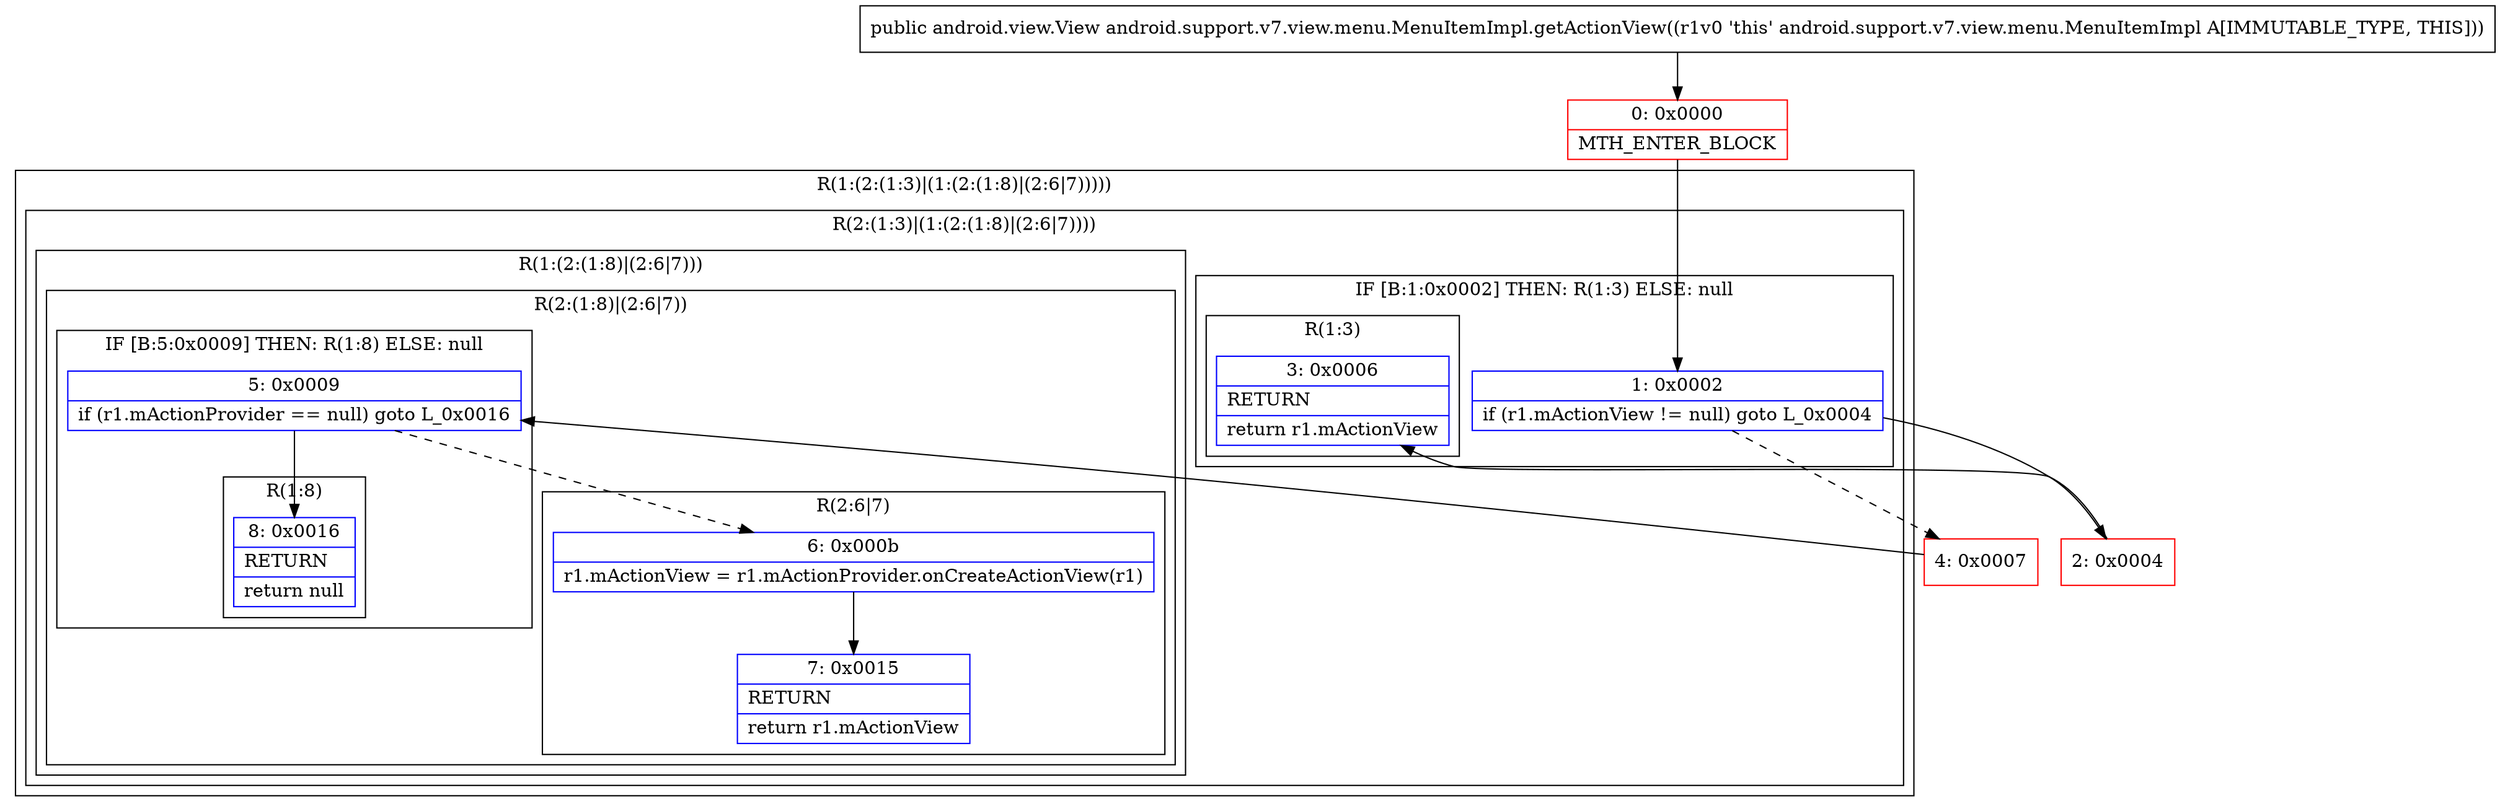 digraph "CFG forandroid.support.v7.view.menu.MenuItemImpl.getActionView()Landroid\/view\/View;" {
subgraph cluster_Region_180850966 {
label = "R(1:(2:(1:3)|(1:(2:(1:8)|(2:6|7)))))";
node [shape=record,color=blue];
subgraph cluster_Region_825553054 {
label = "R(2:(1:3)|(1:(2:(1:8)|(2:6|7))))";
node [shape=record,color=blue];
subgraph cluster_IfRegion_1744443104 {
label = "IF [B:1:0x0002] THEN: R(1:3) ELSE: null";
node [shape=record,color=blue];
Node_1 [shape=record,label="{1\:\ 0x0002|if (r1.mActionView != null) goto L_0x0004\l}"];
subgraph cluster_Region_951155953 {
label = "R(1:3)";
node [shape=record,color=blue];
Node_3 [shape=record,label="{3\:\ 0x0006|RETURN\l|return r1.mActionView\l}"];
}
}
subgraph cluster_Region_239601104 {
label = "R(1:(2:(1:8)|(2:6|7)))";
node [shape=record,color=blue];
subgraph cluster_Region_409908359 {
label = "R(2:(1:8)|(2:6|7))";
node [shape=record,color=blue];
subgraph cluster_IfRegion_789904508 {
label = "IF [B:5:0x0009] THEN: R(1:8) ELSE: null";
node [shape=record,color=blue];
Node_5 [shape=record,label="{5\:\ 0x0009|if (r1.mActionProvider == null) goto L_0x0016\l}"];
subgraph cluster_Region_477186971 {
label = "R(1:8)";
node [shape=record,color=blue];
Node_8 [shape=record,label="{8\:\ 0x0016|RETURN\l|return null\l}"];
}
}
subgraph cluster_Region_1381612352 {
label = "R(2:6|7)";
node [shape=record,color=blue];
Node_6 [shape=record,label="{6\:\ 0x000b|r1.mActionView = r1.mActionProvider.onCreateActionView(r1)\l}"];
Node_7 [shape=record,label="{7\:\ 0x0015|RETURN\l|return r1.mActionView\l}"];
}
}
}
}
}
Node_0 [shape=record,color=red,label="{0\:\ 0x0000|MTH_ENTER_BLOCK\l}"];
Node_2 [shape=record,color=red,label="{2\:\ 0x0004}"];
Node_4 [shape=record,color=red,label="{4\:\ 0x0007}"];
MethodNode[shape=record,label="{public android.view.View android.support.v7.view.menu.MenuItemImpl.getActionView((r1v0 'this' android.support.v7.view.menu.MenuItemImpl A[IMMUTABLE_TYPE, THIS])) }"];
MethodNode -> Node_0;
Node_1 -> Node_2;
Node_1 -> Node_4[style=dashed];
Node_5 -> Node_6[style=dashed];
Node_5 -> Node_8;
Node_6 -> Node_7;
Node_0 -> Node_1;
Node_2 -> Node_3;
Node_4 -> Node_5;
}

